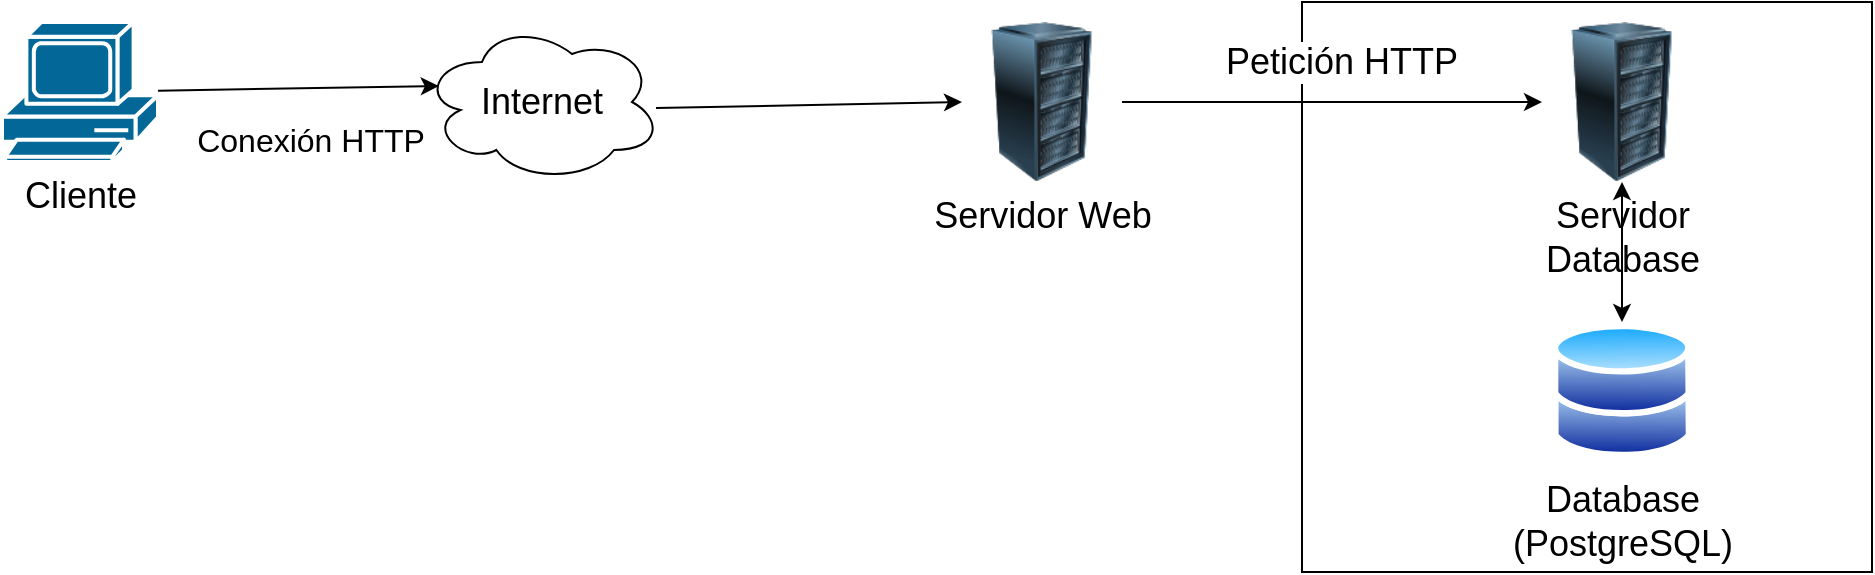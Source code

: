 <mxfile version="22.1.17" type="device">
  <diagram name="Página-1" id="2EexujpiMBokoDYCEsTi">
    <mxGraphModel dx="1393" dy="797" grid="1" gridSize="10" guides="1" tooltips="1" connect="1" arrows="1" fold="1" page="1" pageScale="1" pageWidth="827" pageHeight="1169" math="0" shadow="0">
      <root>
        <mxCell id="0" />
        <mxCell id="1" parent="0" />
        <mxCell id="izTCmZv2QQAN_j2-O_PR-31" value="" style="whiteSpace=wrap;html=1;aspect=fixed;" vertex="1" parent="1">
          <mxGeometry x="690" y="160" width="285" height="285" as="geometry" />
        </mxCell>
        <mxCell id="izTCmZv2QQAN_j2-O_PR-1" value="&lt;div style=&quot;&quot;&gt;&lt;span style=&quot;background-color: initial;&quot;&gt;&lt;font style=&quot;font-size: 18px;&quot;&gt;Cliente&lt;/font&gt;&lt;/span&gt;&lt;/div&gt;" style="shape=mxgraph.cisco.computers_and_peripherals.pc;html=1;pointerEvents=1;dashed=0;fillColor=#036897;strokeColor=#ffffff;strokeWidth=2;verticalLabelPosition=bottom;verticalAlign=top;align=center;outlineConnect=0;" vertex="1" parent="1">
          <mxGeometry x="40" y="170" width="78" height="70" as="geometry" />
        </mxCell>
        <mxCell id="izTCmZv2QQAN_j2-O_PR-5" value="&lt;font style=&quot;font-size: 18px;&quot;&gt;Servidor Web&lt;br&gt;&lt;br&gt;&lt;/font&gt;" style="image;html=1;image=img/lib/clip_art/computers/Server_Rack_128x128.png" vertex="1" parent="1">
          <mxGeometry x="520" y="170" width="80" height="80" as="geometry" />
        </mxCell>
        <mxCell id="izTCmZv2QQAN_j2-O_PR-7" value="&lt;span style=&quot;font-size: 18px;&quot;&gt;Database &lt;br&gt;(PostgreSQL)&lt;/span&gt;" style="image;aspect=fixed;perimeter=ellipsePerimeter;html=1;align=center;shadow=0;dashed=0;spacingTop=3;image=img/lib/active_directory/databases.svg;" vertex="1" parent="1">
          <mxGeometry x="815" y="320" width="70" height="68.6" as="geometry" />
        </mxCell>
        <mxCell id="izTCmZv2QQAN_j2-O_PR-12" value="&lt;font style=&quot;font-size: 18px;&quot;&gt;Servidor &lt;br&gt;Database&lt;br&gt;&lt;br&gt;&lt;/font&gt;" style="image;html=1;image=img/lib/clip_art/computers/Server_Rack_128x128.png" vertex="1" parent="1">
          <mxGeometry x="810" y="170" width="80" height="80" as="geometry" />
        </mxCell>
        <mxCell id="izTCmZv2QQAN_j2-O_PR-14" value="" style="endArrow=classic;html=1;rounded=0;entryX=0.07;entryY=0.4;entryDx=0;entryDy=0;entryPerimeter=0;" edge="1" parent="1" source="izTCmZv2QQAN_j2-O_PR-1" target="izTCmZv2QQAN_j2-O_PR-32">
          <mxGeometry width="50" height="50" relative="1" as="geometry">
            <mxPoint x="390" y="430" as="sourcePoint" />
            <mxPoint x="210" y="205" as="targetPoint" />
          </mxGeometry>
        </mxCell>
        <mxCell id="izTCmZv2QQAN_j2-O_PR-15" value="&lt;span style=&quot;font-size: 16px;&quot;&gt;Conexión HTTP&lt;/span&gt;" style="edgeLabel;html=1;align=center;verticalAlign=middle;resizable=0;points=[];rotation=0;" vertex="1" connectable="0" parent="izTCmZv2QQAN_j2-O_PR-14">
          <mxGeometry x="-0.159" y="-4" relative="1" as="geometry">
            <mxPoint x="17" y="21" as="offset" />
          </mxGeometry>
        </mxCell>
        <mxCell id="izTCmZv2QQAN_j2-O_PR-16" value="" style="endArrow=classic;html=1;rounded=0;exitX=1;exitY=0.5;exitDx=0;exitDy=0;" edge="1" parent="1" source="izTCmZv2QQAN_j2-O_PR-5" target="izTCmZv2QQAN_j2-O_PR-12">
          <mxGeometry width="50" height="50" relative="1" as="geometry">
            <mxPoint x="390" y="460" as="sourcePoint" />
            <mxPoint x="440" y="410" as="targetPoint" />
          </mxGeometry>
        </mxCell>
        <mxCell id="izTCmZv2QQAN_j2-O_PR-17" value="&lt;font style=&quot;font-size: 18px;&quot;&gt;Petición HTTP&amp;nbsp;&lt;/font&gt;" style="edgeLabel;html=1;align=center;verticalAlign=middle;resizable=0;points=[];" vertex="1" connectable="0" parent="izTCmZv2QQAN_j2-O_PR-16">
          <mxGeometry x="0.067" y="-3" relative="1" as="geometry">
            <mxPoint y="-23" as="offset" />
          </mxGeometry>
        </mxCell>
        <mxCell id="izTCmZv2QQAN_j2-O_PR-19" style="edgeStyle=orthogonalEdgeStyle;rounded=0;orthogonalLoop=1;jettySize=auto;html=1;exitX=0.5;exitY=1;exitDx=0;exitDy=0;" edge="1" parent="1" source="izTCmZv2QQAN_j2-O_PR-7" target="izTCmZv2QQAN_j2-O_PR-7">
          <mxGeometry relative="1" as="geometry" />
        </mxCell>
        <mxCell id="izTCmZv2QQAN_j2-O_PR-30" value="" style="endArrow=classic;startArrow=classic;html=1;rounded=0;exitX=0.5;exitY=1;exitDx=0;exitDy=0;entryX=0.5;entryY=0;entryDx=0;entryDy=0;" edge="1" parent="1" source="izTCmZv2QQAN_j2-O_PR-12" target="izTCmZv2QQAN_j2-O_PR-7">
          <mxGeometry width="50" height="50" relative="1" as="geometry">
            <mxPoint x="830" y="420" as="sourcePoint" />
            <mxPoint x="950" y="390" as="targetPoint" />
          </mxGeometry>
        </mxCell>
        <mxCell id="izTCmZv2QQAN_j2-O_PR-32" value="&lt;font style=&quot;font-size: 18px;&quot;&gt;Internet&lt;/font&gt;" style="ellipse;shape=cloud;whiteSpace=wrap;html=1;" vertex="1" parent="1">
          <mxGeometry x="250" y="170.0" width="120" height="80" as="geometry" />
        </mxCell>
        <mxCell id="izTCmZv2QQAN_j2-O_PR-34" value="" style="endArrow=classic;html=1;rounded=0;exitX=0.975;exitY=0.538;exitDx=0;exitDy=0;exitPerimeter=0;entryX=0;entryY=0.5;entryDx=0;entryDy=0;" edge="1" parent="1" source="izTCmZv2QQAN_j2-O_PR-32" target="izTCmZv2QQAN_j2-O_PR-5">
          <mxGeometry width="50" height="50" relative="1" as="geometry">
            <mxPoint x="390" y="320" as="sourcePoint" />
            <mxPoint x="440" y="270" as="targetPoint" />
          </mxGeometry>
        </mxCell>
      </root>
    </mxGraphModel>
  </diagram>
</mxfile>
